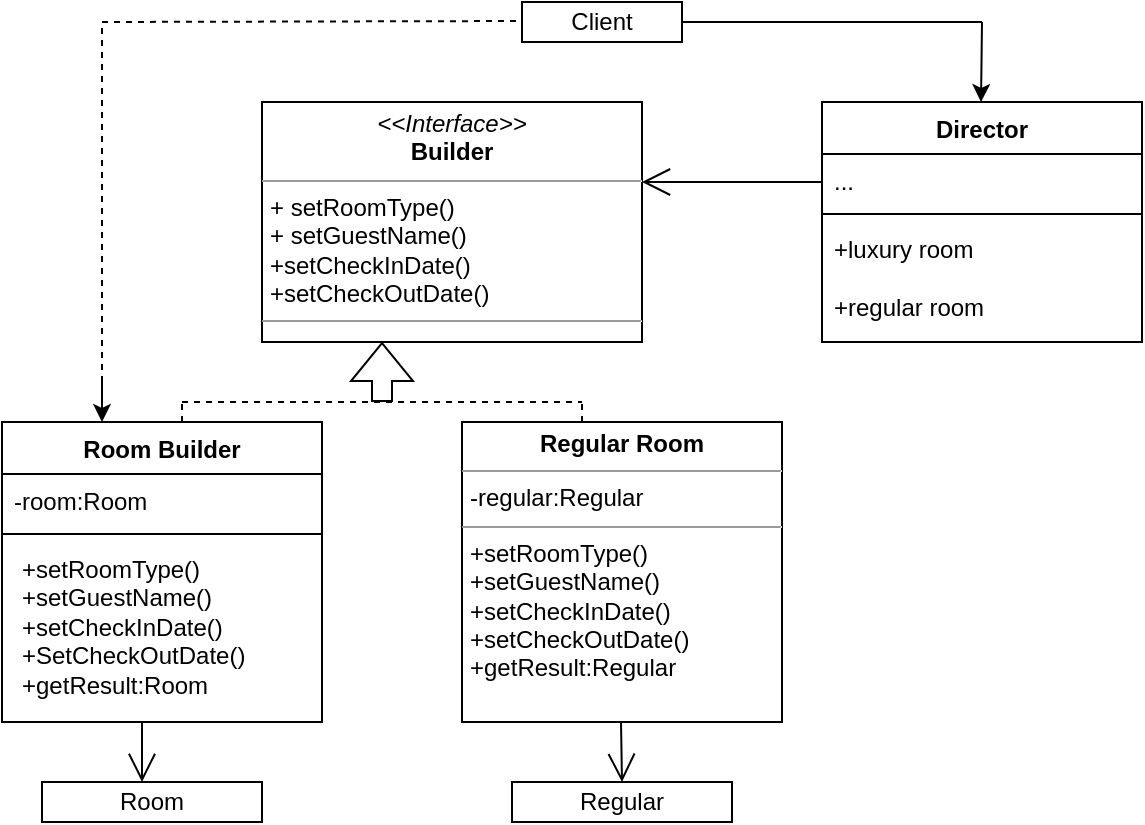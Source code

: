 <mxfile version="23.0.1" type="device">
  <diagram name="Page-1" id="-jUHtZOhYGdWe7jCsEwe">
    <mxGraphModel dx="1050" dy="557" grid="1" gridSize="10" guides="1" tooltips="1" connect="1" arrows="1" fold="1" page="1" pageScale="1" pageWidth="850" pageHeight="1100" math="0" shadow="0">
      <root>
        <mxCell id="0" />
        <mxCell id="1" parent="0" />
        <mxCell id="I8AZ7aflG-5N4sYKyFHW-1" value="Director" style="swimlane;fontStyle=1;align=center;verticalAlign=top;childLayout=stackLayout;horizontal=1;startSize=26;horizontalStack=0;resizeParent=1;resizeParentMax=0;resizeLast=0;collapsible=1;marginBottom=0;whiteSpace=wrap;html=1;" vertex="1" parent="1">
          <mxGeometry x="480" y="360" width="160" height="120" as="geometry" />
        </mxCell>
        <mxCell id="I8AZ7aflG-5N4sYKyFHW-2" value="..." style="text;strokeColor=none;fillColor=none;align=left;verticalAlign=top;spacingLeft=4;spacingRight=4;overflow=hidden;rotatable=0;points=[[0,0.5],[1,0.5]];portConstraint=eastwest;whiteSpace=wrap;html=1;" vertex="1" parent="I8AZ7aflG-5N4sYKyFHW-1">
          <mxGeometry y="26" width="160" height="26" as="geometry" />
        </mxCell>
        <mxCell id="I8AZ7aflG-5N4sYKyFHW-3" value="" style="line;strokeWidth=1;fillColor=none;align=left;verticalAlign=middle;spacingTop=-1;spacingLeft=3;spacingRight=3;rotatable=0;labelPosition=right;points=[];portConstraint=eastwest;strokeColor=inherit;" vertex="1" parent="I8AZ7aflG-5N4sYKyFHW-1">
          <mxGeometry y="52" width="160" height="8" as="geometry" />
        </mxCell>
        <mxCell id="I8AZ7aflG-5N4sYKyFHW-4" value="+luxury room&lt;br&gt;&lt;br&gt;+regular room" style="text;strokeColor=none;fillColor=none;align=left;verticalAlign=top;spacingLeft=4;spacingRight=4;overflow=hidden;rotatable=0;points=[[0,0.5],[1,0.5]];portConstraint=eastwest;whiteSpace=wrap;html=1;" vertex="1" parent="I8AZ7aflG-5N4sYKyFHW-1">
          <mxGeometry y="60" width="160" height="60" as="geometry" />
        </mxCell>
        <mxCell id="I8AZ7aflG-5N4sYKyFHW-5" value="" style="endArrow=classic;html=1;rounded=0;" edge="1" parent="1">
          <mxGeometry width="50" height="50" relative="1" as="geometry">
            <mxPoint x="560" y="320" as="sourcePoint" />
            <mxPoint x="559.5" y="360" as="targetPoint" />
          </mxGeometry>
        </mxCell>
        <mxCell id="I8AZ7aflG-5N4sYKyFHW-6" value="" style="endArrow=none;html=1;rounded=0;" edge="1" parent="1" target="I8AZ7aflG-5N4sYKyFHW-7">
          <mxGeometry width="50" height="50" relative="1" as="geometry">
            <mxPoint x="560" y="320" as="sourcePoint" />
            <mxPoint x="560" y="320" as="targetPoint" />
          </mxGeometry>
        </mxCell>
        <mxCell id="I8AZ7aflG-5N4sYKyFHW-7" value="Client" style="rounded=0;whiteSpace=wrap;html=1;" vertex="1" parent="1">
          <mxGeometry x="330" y="310" width="80" height="20" as="geometry" />
        </mxCell>
        <mxCell id="I8AZ7aflG-5N4sYKyFHW-8" value="" style="endArrow=none;dashed=1;html=1;rounded=0;" edge="1" parent="1">
          <mxGeometry width="50" height="50" relative="1" as="geometry">
            <mxPoint x="120" y="320" as="sourcePoint" />
            <mxPoint x="330" y="319.5" as="targetPoint" />
          </mxGeometry>
        </mxCell>
        <mxCell id="I8AZ7aflG-5N4sYKyFHW-14" value="&lt;p style=&quot;margin:0px;margin-top:4px;text-align:center;&quot;&gt;&lt;i&gt;&amp;lt;&amp;lt;Interface&amp;gt;&amp;gt;&lt;/i&gt;&lt;br&gt;&lt;b&gt;Builder&lt;/b&gt;&lt;/p&gt;&lt;hr size=&quot;1&quot;&gt;&lt;p style=&quot;margin:0px;margin-left:4px;&quot;&gt;+ setRoomType()&lt;/p&gt;&lt;p style=&quot;margin:0px;margin-left:4px;&quot;&gt;+ setGuestName()&amp;nbsp;&lt;/p&gt;&lt;p style=&quot;margin:0px;margin-left:4px;&quot;&gt;+setCheckInDate()&lt;/p&gt;&lt;p style=&quot;margin:0px;margin-left:4px;&quot;&gt;+setCheckOutDate()&lt;/p&gt;&lt;hr size=&quot;1&quot;&gt;&lt;p style=&quot;margin:0px;margin-left:4px;&quot;&gt;&lt;br&gt;&lt;/p&gt;" style="verticalAlign=top;align=left;overflow=fill;fontSize=12;fontFamily=Helvetica;html=1;whiteSpace=wrap;" vertex="1" parent="1">
          <mxGeometry x="200" y="360" width="190" height="120" as="geometry" />
        </mxCell>
        <mxCell id="I8AZ7aflG-5N4sYKyFHW-16" value="" style="endArrow=open;endFill=1;endSize=12;html=1;rounded=0;" edge="1" parent="1">
          <mxGeometry width="160" relative="1" as="geometry">
            <mxPoint x="480" y="400" as="sourcePoint" />
            <mxPoint x="390" y="400" as="targetPoint" />
          </mxGeometry>
        </mxCell>
        <mxCell id="I8AZ7aflG-5N4sYKyFHW-17" value="Room Builder" style="swimlane;fontStyle=1;align=center;verticalAlign=top;childLayout=stackLayout;horizontal=1;startSize=26;horizontalStack=0;resizeParent=1;resizeParentMax=0;resizeLast=0;collapsible=1;marginBottom=0;whiteSpace=wrap;html=1;" vertex="1" parent="1">
          <mxGeometry x="70" y="520" width="160" height="150" as="geometry" />
        </mxCell>
        <mxCell id="I8AZ7aflG-5N4sYKyFHW-18" value="-room:Room" style="text;strokeColor=none;fillColor=none;align=left;verticalAlign=top;spacingLeft=4;spacingRight=4;overflow=hidden;rotatable=0;points=[[0,0.5],[1,0.5]];portConstraint=eastwest;whiteSpace=wrap;html=1;" vertex="1" parent="I8AZ7aflG-5N4sYKyFHW-17">
          <mxGeometry y="26" width="160" height="26" as="geometry" />
        </mxCell>
        <mxCell id="I8AZ7aflG-5N4sYKyFHW-19" value="" style="line;strokeWidth=1;fillColor=none;align=left;verticalAlign=middle;spacingTop=-1;spacingLeft=3;spacingRight=3;rotatable=0;labelPosition=right;points=[];portConstraint=eastwest;strokeColor=inherit;" vertex="1" parent="I8AZ7aflG-5N4sYKyFHW-17">
          <mxGeometry y="52" width="160" height="8" as="geometry" />
        </mxCell>
        <mxCell id="I8AZ7aflG-5N4sYKyFHW-20" value="&lt;p style=&quot;border-color: var(--border-color); margin: 0px 0px 0px 4px;&quot;&gt;+setRoomType()&lt;/p&gt;&lt;p style=&quot;border-color: var(--border-color); margin: 0px 0px 0px 4px;&quot;&gt;+setGuestName()&lt;/p&gt;&lt;p style=&quot;border-color: var(--border-color); margin: 0px 0px 0px 4px;&quot;&gt;+setCheckInDate()&lt;/p&gt;&lt;p style=&quot;border-color: var(--border-color); margin: 0px 0px 0px 4px;&quot;&gt;+SetCheckOutDate()&lt;/p&gt;&lt;p style=&quot;border-color: var(--border-color); margin: 0px 0px 0px 4px;&quot;&gt;+getResult:Room&lt;/p&gt;&lt;p style=&quot;border-color: var(--border-color); margin: 0px 0px 0px 4px;&quot;&gt;&lt;br&gt;&lt;/p&gt;" style="text;strokeColor=none;fillColor=none;align=left;verticalAlign=top;spacingLeft=4;spacingRight=4;overflow=hidden;rotatable=0;points=[[0,0.5],[1,0.5]];portConstraint=eastwest;whiteSpace=wrap;html=1;" vertex="1" parent="I8AZ7aflG-5N4sYKyFHW-17">
          <mxGeometry y="60" width="160" height="90" as="geometry" />
        </mxCell>
        <mxCell id="I8AZ7aflG-5N4sYKyFHW-21" value="" style="endArrow=open;endFill=1;endSize=12;html=1;rounded=0;" edge="1" parent="1">
          <mxGeometry width="160" relative="1" as="geometry">
            <mxPoint x="140" y="670" as="sourcePoint" />
            <mxPoint x="140" y="700" as="targetPoint" />
          </mxGeometry>
        </mxCell>
        <mxCell id="I8AZ7aflG-5N4sYKyFHW-22" value="Room" style="html=1;whiteSpace=wrap;" vertex="1" parent="1">
          <mxGeometry x="90" y="700" width="110" height="20" as="geometry" />
        </mxCell>
        <mxCell id="I8AZ7aflG-5N4sYKyFHW-23" value="&lt;p style=&quot;margin:0px;margin-top:4px;text-align:center;&quot;&gt;&lt;b&gt;Regular Room&lt;/b&gt;&lt;/p&gt;&lt;hr size=&quot;1&quot;&gt;&lt;p style=&quot;margin:0px;margin-left:4px;&quot;&gt;-regular:Regular&lt;/p&gt;&lt;hr size=&quot;1&quot;&gt;&lt;p style=&quot;margin:0px;margin-left:4px;&quot;&gt;+setRoomType()&lt;/p&gt;&lt;p style=&quot;margin:0px;margin-left:4px;&quot;&gt;+setGuestName()&lt;/p&gt;&lt;p style=&quot;margin:0px;margin-left:4px;&quot;&gt;+setCheckInDate()&lt;/p&gt;&lt;p style=&quot;margin:0px;margin-left:4px;&quot;&gt;+setCheckOutDate()&lt;/p&gt;&lt;p style=&quot;margin:0px;margin-left:4px;&quot;&gt;+getResult:Regular&lt;/p&gt;" style="verticalAlign=top;align=left;overflow=fill;fontSize=12;fontFamily=Helvetica;html=1;whiteSpace=wrap;" vertex="1" parent="1">
          <mxGeometry x="300" y="520" width="160" height="150" as="geometry" />
        </mxCell>
        <mxCell id="I8AZ7aflG-5N4sYKyFHW-25" value="" style="endArrow=open;endFill=1;endSize=12;html=1;rounded=0;" edge="1" parent="1">
          <mxGeometry width="160" relative="1" as="geometry">
            <mxPoint x="379.5" y="670" as="sourcePoint" />
            <mxPoint x="380" y="700" as="targetPoint" />
          </mxGeometry>
        </mxCell>
        <mxCell id="I8AZ7aflG-5N4sYKyFHW-26" value="Regular" style="html=1;whiteSpace=wrap;" vertex="1" parent="1">
          <mxGeometry x="325" y="700" width="110" height="20" as="geometry" />
        </mxCell>
        <mxCell id="I8AZ7aflG-5N4sYKyFHW-28" value="" style="endArrow=none;dashed=1;html=1;rounded=0;" edge="1" parent="1">
          <mxGeometry width="50" height="50" relative="1" as="geometry">
            <mxPoint x="120" y="500" as="sourcePoint" />
            <mxPoint x="120" y="320" as="targetPoint" />
          </mxGeometry>
        </mxCell>
        <mxCell id="I8AZ7aflG-5N4sYKyFHW-30" value="" style="endArrow=classic;html=1;rounded=0;" edge="1" parent="1">
          <mxGeometry width="50" height="50" relative="1" as="geometry">
            <mxPoint x="120" y="500" as="sourcePoint" />
            <mxPoint x="120" y="520" as="targetPoint" />
          </mxGeometry>
        </mxCell>
        <mxCell id="I8AZ7aflG-5N4sYKyFHW-32" value="" style="endArrow=none;dashed=1;html=1;rounded=0;" edge="1" parent="1">
          <mxGeometry width="50" height="50" relative="1" as="geometry">
            <mxPoint x="160" y="520" as="sourcePoint" />
            <mxPoint x="160" y="510" as="targetPoint" />
          </mxGeometry>
        </mxCell>
        <mxCell id="I8AZ7aflG-5N4sYKyFHW-33" value="" style="endArrow=none;dashed=1;html=1;rounded=0;" edge="1" parent="1">
          <mxGeometry width="50" height="50" relative="1" as="geometry">
            <mxPoint x="360" y="520" as="sourcePoint" />
            <mxPoint x="360" y="510" as="targetPoint" />
          </mxGeometry>
        </mxCell>
        <mxCell id="I8AZ7aflG-5N4sYKyFHW-36" value="" style="endArrow=none;dashed=1;html=1;rounded=0;" edge="1" parent="1">
          <mxGeometry width="50" height="50" relative="1" as="geometry">
            <mxPoint x="160" y="510" as="sourcePoint" />
            <mxPoint x="360" y="510" as="targetPoint" />
          </mxGeometry>
        </mxCell>
        <mxCell id="I8AZ7aflG-5N4sYKyFHW-37" value="" style="shape=flexArrow;endArrow=classic;html=1;rounded=0;" edge="1" parent="1">
          <mxGeometry width="50" height="50" relative="1" as="geometry">
            <mxPoint x="260" y="510" as="sourcePoint" />
            <mxPoint x="260" y="480" as="targetPoint" />
          </mxGeometry>
        </mxCell>
      </root>
    </mxGraphModel>
  </diagram>
</mxfile>
